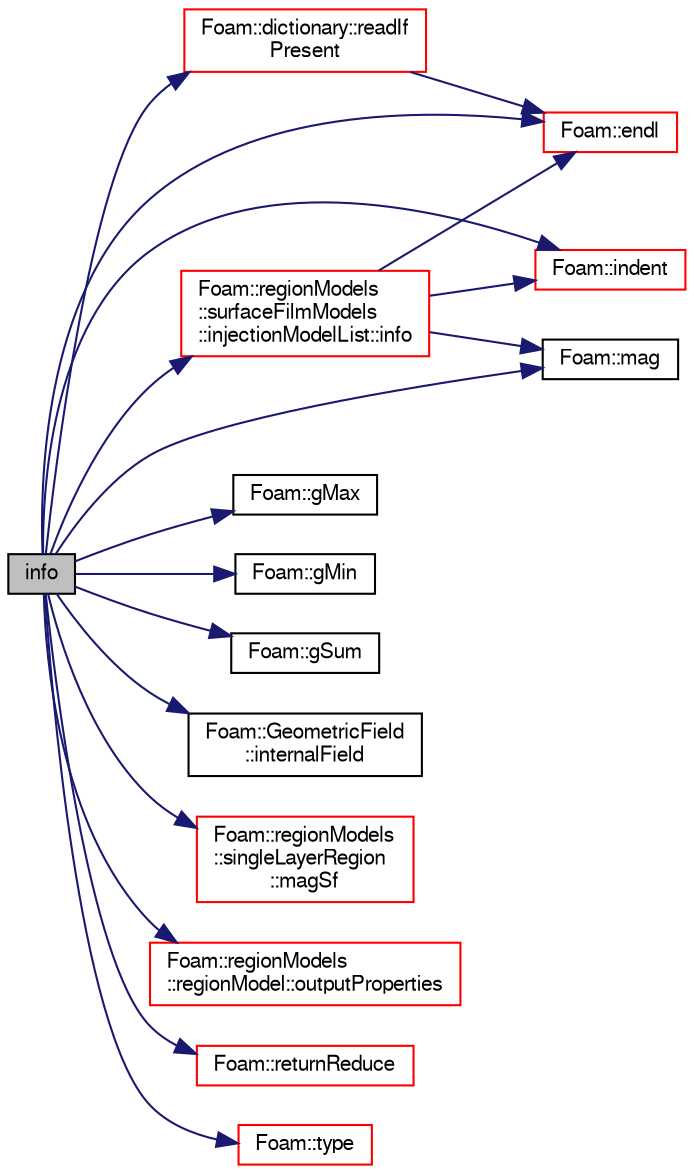 digraph "info"
{
  bgcolor="transparent";
  edge [fontname="FreeSans",fontsize="10",labelfontname="FreeSans",labelfontsize="10"];
  node [fontname="FreeSans",fontsize="10",shape=record];
  rankdir="LR";
  Node4877 [label="info",height=0.2,width=0.4,color="black", fillcolor="grey75", style="filled", fontcolor="black"];
  Node4877 -> Node4878 [color="midnightblue",fontsize="10",style="solid",fontname="FreeSans"];
  Node4878 [label="Foam::endl",height=0.2,width=0.4,color="red",URL="$a21124.html#a2db8fe02a0d3909e9351bb4275b23ce4",tooltip="Add newline and flush stream. "];
  Node4877 -> Node4880 [color="midnightblue",fontsize="10",style="solid",fontname="FreeSans"];
  Node4880 [label="Foam::gMax",height=0.2,width=0.4,color="black",URL="$a21124.html#ae8d631fb8e841947408bb711abfb1e67"];
  Node4877 -> Node4881 [color="midnightblue",fontsize="10",style="solid",fontname="FreeSans"];
  Node4881 [label="Foam::gMin",height=0.2,width=0.4,color="black",URL="$a21124.html#aca330ee6cfe7d602300dbc5905f8c9f6"];
  Node4877 -> Node4882 [color="midnightblue",fontsize="10",style="solid",fontname="FreeSans"];
  Node4882 [label="Foam::gSum",height=0.2,width=0.4,color="black",URL="$a21124.html#a11b1ebb4c53ad062332767d75ca96328"];
  Node4877 -> Node4883 [color="midnightblue",fontsize="10",style="solid",fontname="FreeSans"];
  Node4883 [label="Foam::indent",height=0.2,width=0.4,color="red",URL="$a21124.html#ae297c57ea5b952a8bc9e4f30f7ea8701",tooltip="Indent stream. "];
  Node4877 -> Node4885 [color="midnightblue",fontsize="10",style="solid",fontname="FreeSans"];
  Node4885 [label="Foam::regionModels\l::surfaceFilmModels\l::injectionModelList::info",height=0.2,width=0.4,color="red",URL="$a29106.html#a535c2aef67becff77ed292ab0eceb44c",tooltip="Provide some info. "];
  Node4885 -> Node4878 [color="midnightblue",fontsize="10",style="solid",fontname="FreeSans"];
  Node4885 -> Node4883 [color="midnightblue",fontsize="10",style="solid",fontname="FreeSans"];
  Node4885 -> Node4962 [color="midnightblue",fontsize="10",style="solid",fontname="FreeSans"];
  Node4962 [label="Foam::mag",height=0.2,width=0.4,color="black",URL="$a21124.html#a929da2a3fdcf3dacbbe0487d3a330dae"];
  Node4877 -> Node4982 [color="midnightblue",fontsize="10",style="solid",fontname="FreeSans"];
  Node4982 [label="Foam::GeometricField\l::internalField",height=0.2,width=0.4,color="black",URL="$a22434.html#a9536140d36d69bbac40496f6b817aa0a",tooltip="Return internal field. "];
  Node4877 -> Node4962 [color="midnightblue",fontsize="10",style="solid",fontname="FreeSans"];
  Node4877 -> Node4983 [color="midnightblue",fontsize="10",style="solid",fontname="FreeSans"];
  Node4983 [label="Foam::regionModels\l::singleLayerRegion\l::magSf",height=0.2,width=0.4,color="red",URL="$a29018.html#a731a7fa3f5bd4f856355b52d64f38d1a",tooltip="Return the face area magnitudes / [m2]. "];
  Node4877 -> Node4984 [color="midnightblue",fontsize="10",style="solid",fontname="FreeSans"];
  Node4984 [label="Foam::regionModels\l::regionModel::outputProperties",height=0.2,width=0.4,color="red",URL="$a28998.html#adec676154bcf91a502be115e6bf5137c",tooltip="Return const access to the output properties dictionary. "];
  Node4877 -> Node4888 [color="midnightblue",fontsize="10",style="solid",fontname="FreeSans"];
  Node4888 [label="Foam::dictionary::readIf\lPresent",height=0.2,width=0.4,color="red",URL="$a26014.html#ad4bd008e6ee208313f2c3a963ee1170d",tooltip="Find an entry if present, and assign to T. "];
  Node4888 -> Node4878 [color="midnightblue",fontsize="10",style="solid",fontname="FreeSans"];
  Node4877 -> Node4938 [color="midnightblue",fontsize="10",style="solid",fontname="FreeSans"];
  Node4938 [label="Foam::returnReduce",height=0.2,width=0.4,color="red",URL="$a21124.html#a8d528a67d2a9c6fe4fb94bc86872624b"];
  Node4877 -> Node4985 [color="midnightblue",fontsize="10",style="solid",fontname="FreeSans"];
  Node4985 [label="Foam::type",height=0.2,width=0.4,color="red",URL="$a21124.html#aec48583af672626378f501eb9fc32cd1",tooltip="Return the file type: DIRECTORY or FILE. "];
}
